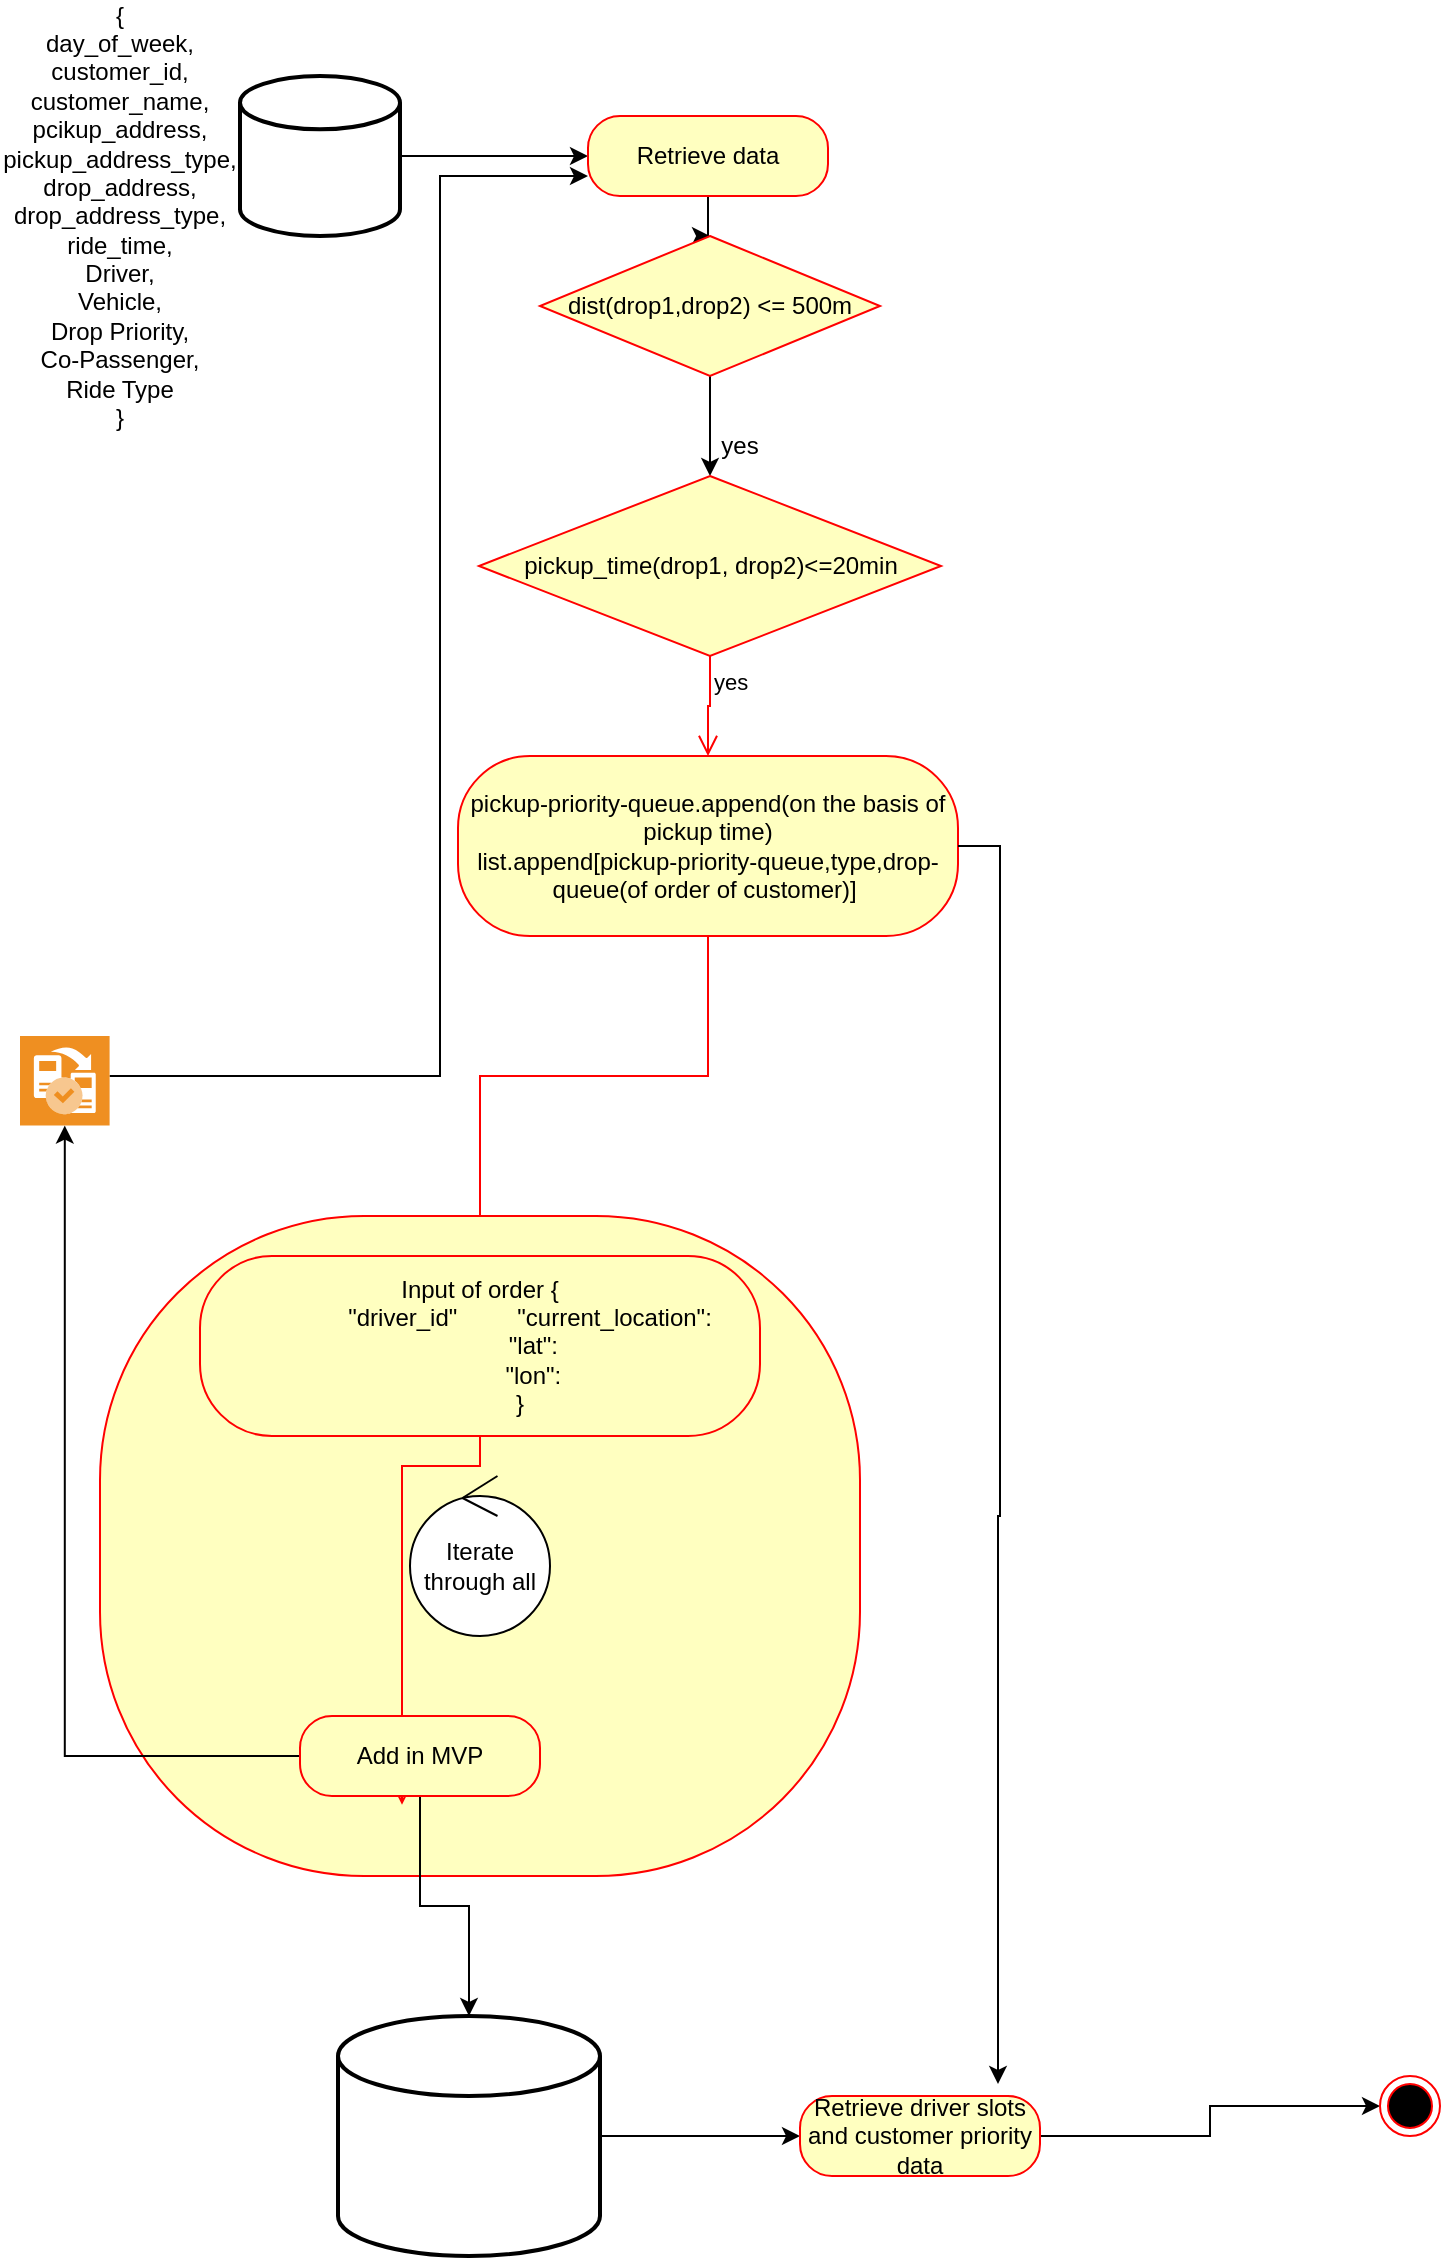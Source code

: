 <mxfile version="22.1.11" type="github">
  <diagram name="Page-1" id="IN2mSJDteprzSB5voARw">
    <mxGraphModel dx="1434" dy="782" grid="1" gridSize="10" guides="1" tooltips="1" connect="1" arrows="1" fold="1" page="1" pageScale="1" pageWidth="827" pageHeight="1169" math="0" shadow="0">
      <root>
        <mxCell id="0" />
        <mxCell id="1" parent="0" />
        <mxCell id="DolmkI_2_fI2DEuNJlo0-29" style="edgeStyle=orthogonalEdgeStyle;rounded=0;orthogonalLoop=1;jettySize=auto;html=1;entryX=0;entryY=0.5;entryDx=0;entryDy=0;" parent="1" source="DolmkI_2_fI2DEuNJlo0-17" target="DolmkI_2_fI2DEuNJlo0-25" edge="1">
          <mxGeometry relative="1" as="geometry" />
        </mxCell>
        <mxCell id="DolmkI_2_fI2DEuNJlo0-17" value="" style="strokeWidth=2;html=1;shape=mxgraph.flowchart.database;whiteSpace=wrap;" parent="1" vertex="1">
          <mxGeometry x="120" y="40" width="80" height="80" as="geometry" />
        </mxCell>
        <mxCell id="DolmkI_2_fI2DEuNJlo0-18" value="{&lt;br&gt;day_of_week,&lt;br&gt;customer_id,&lt;br&gt;customer_name,&lt;br&gt;pcikup_address,&lt;br&gt;pickup_address_type,&lt;br&gt;drop_address,&lt;br&gt;drop_address_type,&lt;br&gt;ride_time,&lt;br&gt;Driver,&lt;br&gt;Vehicle,&lt;br&gt;Drop Priority,&lt;br&gt;Co-Passenger,&lt;br&gt;Ride Type&lt;br&gt;}" style="text;html=1;strokeColor=none;fillColor=none;align=center;verticalAlign=middle;whiteSpace=wrap;rounded=0;" parent="1" vertex="1">
          <mxGeometry y="70" width="120" height="80" as="geometry" />
        </mxCell>
        <mxCell id="DolmkI_2_fI2DEuNJlo0-33" style="edgeStyle=orthogonalEdgeStyle;rounded=0;orthogonalLoop=1;jettySize=auto;html=1;entryX=0.5;entryY=0;entryDx=0;entryDy=0;" parent="1" source="DolmkI_2_fI2DEuNJlo0-25" target="DolmkI_2_fI2DEuNJlo0-30" edge="1">
          <mxGeometry relative="1" as="geometry" />
        </mxCell>
        <mxCell id="DolmkI_2_fI2DEuNJlo0-25" value="Retrieve data" style="rounded=1;whiteSpace=wrap;html=1;arcSize=40;fontColor=#000000;fillColor=#ffffc0;strokeColor=#ff0000;" parent="1" vertex="1">
          <mxGeometry x="294" y="60" width="120" height="40" as="geometry" />
        </mxCell>
        <mxCell id="DolmkI_2_fI2DEuNJlo0-41" style="edgeStyle=orthogonalEdgeStyle;rounded=0;orthogonalLoop=1;jettySize=auto;html=1;entryX=0.5;entryY=0;entryDx=0;entryDy=0;" parent="1" source="DolmkI_2_fI2DEuNJlo0-30" target="DolmkI_2_fI2DEuNJlo0-38" edge="1">
          <mxGeometry relative="1" as="geometry" />
        </mxCell>
        <mxCell id="DolmkI_2_fI2DEuNJlo0-30" value="dist(drop1,drop2) &amp;lt;= 500m" style="rhombus;whiteSpace=wrap;html=1;fontColor=#000000;fillColor=#ffffc0;strokeColor=#ff0000;" parent="1" vertex="1">
          <mxGeometry x="270" y="120" width="170" height="70" as="geometry" />
        </mxCell>
        <mxCell id="DolmkI_2_fI2DEuNJlo0-38" value="pickup_time(drop1, drop2)&amp;lt;=20min" style="rhombus;whiteSpace=wrap;html=1;fontColor=#000000;fillColor=#ffffc0;strokeColor=#ff0000;" parent="1" vertex="1">
          <mxGeometry x="239.5" y="240" width="231" height="90" as="geometry" />
        </mxCell>
        <mxCell id="DolmkI_2_fI2DEuNJlo0-40" value="yes" style="edgeStyle=orthogonalEdgeStyle;html=1;align=left;verticalAlign=top;endArrow=open;endSize=8;strokeColor=#ff0000;rounded=0;entryX=0.5;entryY=0;entryDx=0;entryDy=0;" parent="1" source="DolmkI_2_fI2DEuNJlo0-38" target="DolmkI_2_fI2DEuNJlo0-43" edge="1">
          <mxGeometry x="-1" relative="1" as="geometry">
            <mxPoint x="360" y="410" as="targetPoint" />
          </mxGeometry>
        </mxCell>
        <mxCell id="DolmkI_2_fI2DEuNJlo0-42" value="yes" style="text;html=1;strokeColor=none;fillColor=none;align=center;verticalAlign=middle;whiteSpace=wrap;rounded=0;" parent="1" vertex="1">
          <mxGeometry x="340" y="210" width="60" height="30" as="geometry" />
        </mxCell>
        <mxCell id="DolmkI_2_fI2DEuNJlo0-43" value="pickup-priority-queue.append(on the basis of pickup time)&lt;br&gt;list.append[pickup-priority-queue,type,drop-queue(of order of customer)]&amp;nbsp;" style="rounded=1;whiteSpace=wrap;html=1;arcSize=40;fontColor=#000000;fillColor=#ffffc0;strokeColor=#ff0000;" parent="1" vertex="1">
          <mxGeometry x="229" y="380" width="250" height="90" as="geometry" />
        </mxCell>
        <mxCell id="DolmkI_2_fI2DEuNJlo0-44" value="" style="edgeStyle=orthogonalEdgeStyle;html=1;verticalAlign=bottom;endArrow=open;endSize=8;strokeColor=#ff0000;rounded=0;entryX=0.5;entryY=0.03;entryDx=0;entryDy=0;entryPerimeter=0;" parent="1" source="DolmkI_2_fI2DEuNJlo0-43" target="DolmkI_2_fI2DEuNJlo0-46" edge="1">
          <mxGeometry relative="1" as="geometry">
            <mxPoint x="110" y="610" as="targetPoint" />
          </mxGeometry>
        </mxCell>
        <mxCell id="DolmkI_2_fI2DEuNJlo0-46" value="Activity" style="rounded=1;whiteSpace=wrap;html=1;arcSize=40;fontColor=#000000;fillColor=#ffffc0;strokeColor=#ff0000;" parent="1" vertex="1">
          <mxGeometry x="50" y="610" width="380" height="330" as="geometry" />
        </mxCell>
        <mxCell id="DolmkI_2_fI2DEuNJlo0-49" value="Iterate through all" style="ellipse;shape=umlControl;whiteSpace=wrap;html=1;" parent="1" vertex="1">
          <mxGeometry x="205" y="740" width="70" height="80" as="geometry" />
        </mxCell>
        <mxCell id="DolmkI_2_fI2DEuNJlo0-50" value="&lt;div&gt;&lt;span style=&quot;background-color: initial;&quot;&gt;Input of order {&lt;/span&gt;&lt;/div&gt;&lt;div&gt;&amp;nbsp; &amp;nbsp; &amp;nbsp; &amp;nbsp; &amp;nbsp; &amp;nbsp; &amp;nbsp; &amp;nbsp; &quot;driver_id&quot;&lt;span style=&quot;background-color: initial;&quot;&gt;&amp;nbsp; &amp;nbsp; &amp;nbsp; &amp;nbsp; &amp;nbsp;&quot;current_location&quot;:&amp;nbsp;&lt;/span&gt;&lt;/div&gt;&lt;div&gt;&amp;nbsp; &amp;nbsp; &amp;nbsp; &amp;nbsp; &amp;nbsp; &amp;nbsp; &amp;nbsp; &amp;nbsp; &quot;lat&quot;:&lt;/div&gt;&lt;div&gt;&amp;nbsp; &amp;nbsp; &amp;nbsp; &amp;nbsp; &amp;nbsp; &amp;nbsp; &amp;nbsp; &amp;nbsp; &quot;lon&quot;:&lt;/div&gt;&lt;div&gt;&amp;nbsp; &amp;nbsp; &amp;nbsp; &amp;nbsp; &amp;nbsp; &amp;nbsp; }&lt;/div&gt;" style="rounded=1;whiteSpace=wrap;html=1;arcSize=40;fontColor=#000000;fillColor=#ffffc0;strokeColor=#ff0000;" parent="1" vertex="1">
          <mxGeometry x="100" y="630" width="280" height="90" as="geometry" />
        </mxCell>
        <mxCell id="DolmkI_2_fI2DEuNJlo0-51" value="" style="edgeStyle=orthogonalEdgeStyle;html=1;verticalAlign=bottom;endArrow=open;endSize=8;strokeColor=#ff0000;rounded=0;entryX=0.425;entryY=1.11;entryDx=0;entryDy=0;entryPerimeter=0;" parent="1" source="DolmkI_2_fI2DEuNJlo0-50" target="DolmkI_2_fI2DEuNJlo0-52" edge="1">
          <mxGeometry relative="1" as="geometry">
            <mxPoint x="190" y="750" as="targetPoint" />
            <Array as="points">
              <mxPoint x="240" y="735" />
              <mxPoint x="201" y="735" />
            </Array>
          </mxGeometry>
        </mxCell>
        <mxCell id="DolmkI_2_fI2DEuNJlo0-55" style="edgeStyle=orthogonalEdgeStyle;rounded=0;orthogonalLoop=1;jettySize=auto;html=1;" parent="1" source="DolmkI_2_fI2DEuNJlo0-52" target="DolmkI_2_fI2DEuNJlo0-54" edge="1">
          <mxGeometry relative="1" as="geometry" />
        </mxCell>
        <mxCell id="UnXUglil4rynek5_cJZ0-2" style="edgeStyle=orthogonalEdgeStyle;rounded=0;orthogonalLoop=1;jettySize=auto;html=1;" edge="1" parent="1" source="DolmkI_2_fI2DEuNJlo0-52" target="UnXUglil4rynek5_cJZ0-1">
          <mxGeometry relative="1" as="geometry" />
        </mxCell>
        <mxCell id="DolmkI_2_fI2DEuNJlo0-52" value="Add in MVP" style="rounded=1;whiteSpace=wrap;html=1;arcSize=40;fontColor=#000000;fillColor=#ffffc0;strokeColor=#ff0000;" parent="1" vertex="1">
          <mxGeometry x="150" y="860" width="120" height="40" as="geometry" />
        </mxCell>
        <mxCell id="DolmkI_2_fI2DEuNJlo0-57" style="edgeStyle=orthogonalEdgeStyle;rounded=0;orthogonalLoop=1;jettySize=auto;html=1;" parent="1" source="DolmkI_2_fI2DEuNJlo0-54" target="DolmkI_2_fI2DEuNJlo0-25" edge="1">
          <mxGeometry relative="1" as="geometry">
            <Array as="points">
              <mxPoint x="220" y="540" />
              <mxPoint x="220" y="90" />
            </Array>
          </mxGeometry>
        </mxCell>
        <mxCell id="DolmkI_2_fI2DEuNJlo0-54" value="" style="shadow=0;dashed=0;html=1;strokeColor=none;fillColor=#EF8F21;labelPosition=center;verticalLabelPosition=bottom;verticalAlign=top;align=center;outlineConnect=0;shape=mxgraph.veeam.2d.assisted_failover_and_failback;" parent="1" vertex="1">
          <mxGeometry x="10" y="520" width="44.8" height="44.8" as="geometry" />
        </mxCell>
        <mxCell id="UnXUglil4rynek5_cJZ0-8" style="edgeStyle=orthogonalEdgeStyle;rounded=0;orthogonalLoop=1;jettySize=auto;html=1;entryX=0;entryY=0.5;entryDx=0;entryDy=0;" edge="1" parent="1" source="UnXUglil4rynek5_cJZ0-1" target="UnXUglil4rynek5_cJZ0-5">
          <mxGeometry relative="1" as="geometry" />
        </mxCell>
        <mxCell id="UnXUglil4rynek5_cJZ0-1" value="" style="strokeWidth=2;html=1;shape=mxgraph.flowchart.database;whiteSpace=wrap;" vertex="1" parent="1">
          <mxGeometry x="169" y="1010" width="131" height="120" as="geometry" />
        </mxCell>
        <mxCell id="UnXUglil4rynek5_cJZ0-12" style="edgeStyle=orthogonalEdgeStyle;rounded=0;orthogonalLoop=1;jettySize=auto;html=1;entryX=0;entryY=0.5;entryDx=0;entryDy=0;" edge="1" parent="1" source="UnXUglil4rynek5_cJZ0-5" target="UnXUglil4rynek5_cJZ0-11">
          <mxGeometry relative="1" as="geometry" />
        </mxCell>
        <mxCell id="UnXUglil4rynek5_cJZ0-5" value="Retrieve driver slots and customer priority data" style="rounded=1;whiteSpace=wrap;html=1;arcSize=40;fontColor=#000000;fillColor=#ffffc0;strokeColor=#ff0000;" vertex="1" parent="1">
          <mxGeometry x="400" y="1050" width="120" height="40" as="geometry" />
        </mxCell>
        <mxCell id="UnXUglil4rynek5_cJZ0-10" style="edgeStyle=orthogonalEdgeStyle;rounded=0;orthogonalLoop=1;jettySize=auto;html=1;entryX=0.825;entryY=-0.15;entryDx=0;entryDy=0;entryPerimeter=0;" edge="1" parent="1" source="DolmkI_2_fI2DEuNJlo0-43" target="UnXUglil4rynek5_cJZ0-5">
          <mxGeometry relative="1" as="geometry">
            <Array as="points">
              <mxPoint x="500" y="425" />
              <mxPoint x="500" y="760" />
              <mxPoint x="499" y="760" />
            </Array>
          </mxGeometry>
        </mxCell>
        <mxCell id="UnXUglil4rynek5_cJZ0-11" value="" style="ellipse;html=1;shape=endState;fillColor=#000000;strokeColor=#ff0000;" vertex="1" parent="1">
          <mxGeometry x="690" y="1040" width="30" height="30" as="geometry" />
        </mxCell>
      </root>
    </mxGraphModel>
  </diagram>
</mxfile>
